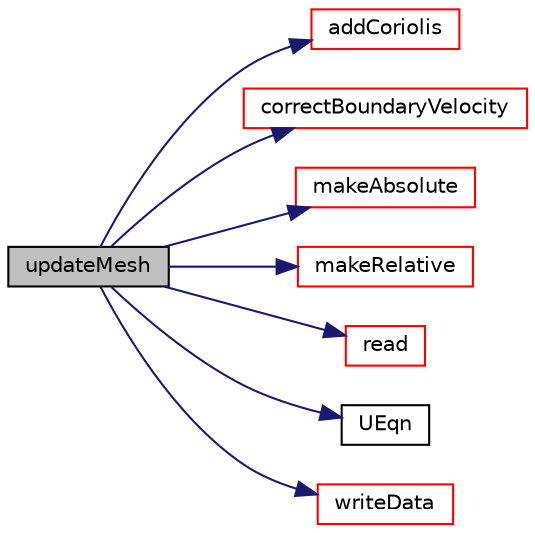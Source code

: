 digraph "updateMesh"
{
  bgcolor="transparent";
  edge [fontname="Helvetica",fontsize="10",labelfontname="Helvetica",labelfontsize="10"];
  node [fontname="Helvetica",fontsize="10",shape=record];
  rankdir="LR";
  Node1 [label="updateMesh",height=0.2,width=0.4,color="black", fillcolor="grey75", style="filled", fontcolor="black"];
  Node1 -> Node2 [color="midnightblue",fontsize="10",style="solid",fontname="Helvetica"];
  Node2 [label="addCoriolis",height=0.2,width=0.4,color="red",URL="$a01541.html#a07c007a45d5907320d9948f8caf56b39",tooltip="Add the Coriolis force contribution to the acceleration field. "];
  Node1 -> Node3 [color="midnightblue",fontsize="10",style="solid",fontname="Helvetica"];
  Node3 [label="correctBoundaryVelocity",height=0.2,width=0.4,color="red",URL="$a01541.html#a1c17341654874c631be0afa24f173fb9",tooltip="Correct the boundary velocity for the rotation of the MRF region. "];
  Node1 -> Node4 [color="midnightblue",fontsize="10",style="solid",fontname="Helvetica"];
  Node4 [label="makeAbsolute",height=0.2,width=0.4,color="red",URL="$a01541.html#a2861f72cdf04f03a403bb3dd0355043d",tooltip="Make the given relative velocity absolute within the MRF region. "];
  Node1 -> Node5 [color="midnightblue",fontsize="10",style="solid",fontname="Helvetica"];
  Node5 [label="makeRelative",height=0.2,width=0.4,color="red",URL="$a01541.html#add2fae1d46ede124e41208cdefd3ef33",tooltip="Make the given absolute velocity relative within the MRF region. "];
  Node1 -> Node6 [color="midnightblue",fontsize="10",style="solid",fontname="Helvetica"];
  Node6 [label="read",height=0.2,width=0.4,color="red",URL="$a01541.html#a6ce0c64db98eb6144d363dbfc86104eb",tooltip="Read MRF dictionary. "];
  Node1 -> Node7 [color="midnightblue",fontsize="10",style="solid",fontname="Helvetica"];
  Node7 [label="UEqn",height=0.2,width=0.4,color="black",URL="$a03000.html#a52ab48945aa1b57fc2a1bec3e481449a"];
  Node1 -> Node8 [color="midnightblue",fontsize="10",style="solid",fontname="Helvetica"];
  Node8 [label="writeData",height=0.2,width=0.4,color="red",URL="$a01541.html#a3f337a79b0eea9e1a8a6381894c6cdf9",tooltip="Write. "];
}
